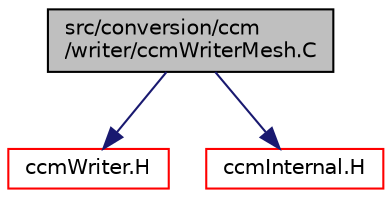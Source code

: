 digraph "src/conversion/ccm/writer/ccmWriterMesh.C"
{
  bgcolor="transparent";
  edge [fontname="Helvetica",fontsize="10",labelfontname="Helvetica",labelfontsize="10"];
  node [fontname="Helvetica",fontsize="10",shape=record];
  Node1 [label="src/conversion/ccm\l/writer/ccmWriterMesh.C",height=0.2,width=0.4,color="black", fillcolor="grey75", style="filled" fontcolor="black"];
  Node1 -> Node2 [color="midnightblue",fontsize="10",style="solid",fontname="Helvetica"];
  Node2 [label="ccmWriter.H",height=0.2,width=0.4,color="red",URL="$ccmWriter_8H.html"];
  Node1 -> Node3 [color="midnightblue",fontsize="10",style="solid",fontname="Helvetica"];
  Node3 [label="ccmInternal.H",height=0.2,width=0.4,color="red",URL="$ccmInternal_8H.html",tooltip="Internal bits for wrapping libccmio - do not use directly. "];
}
